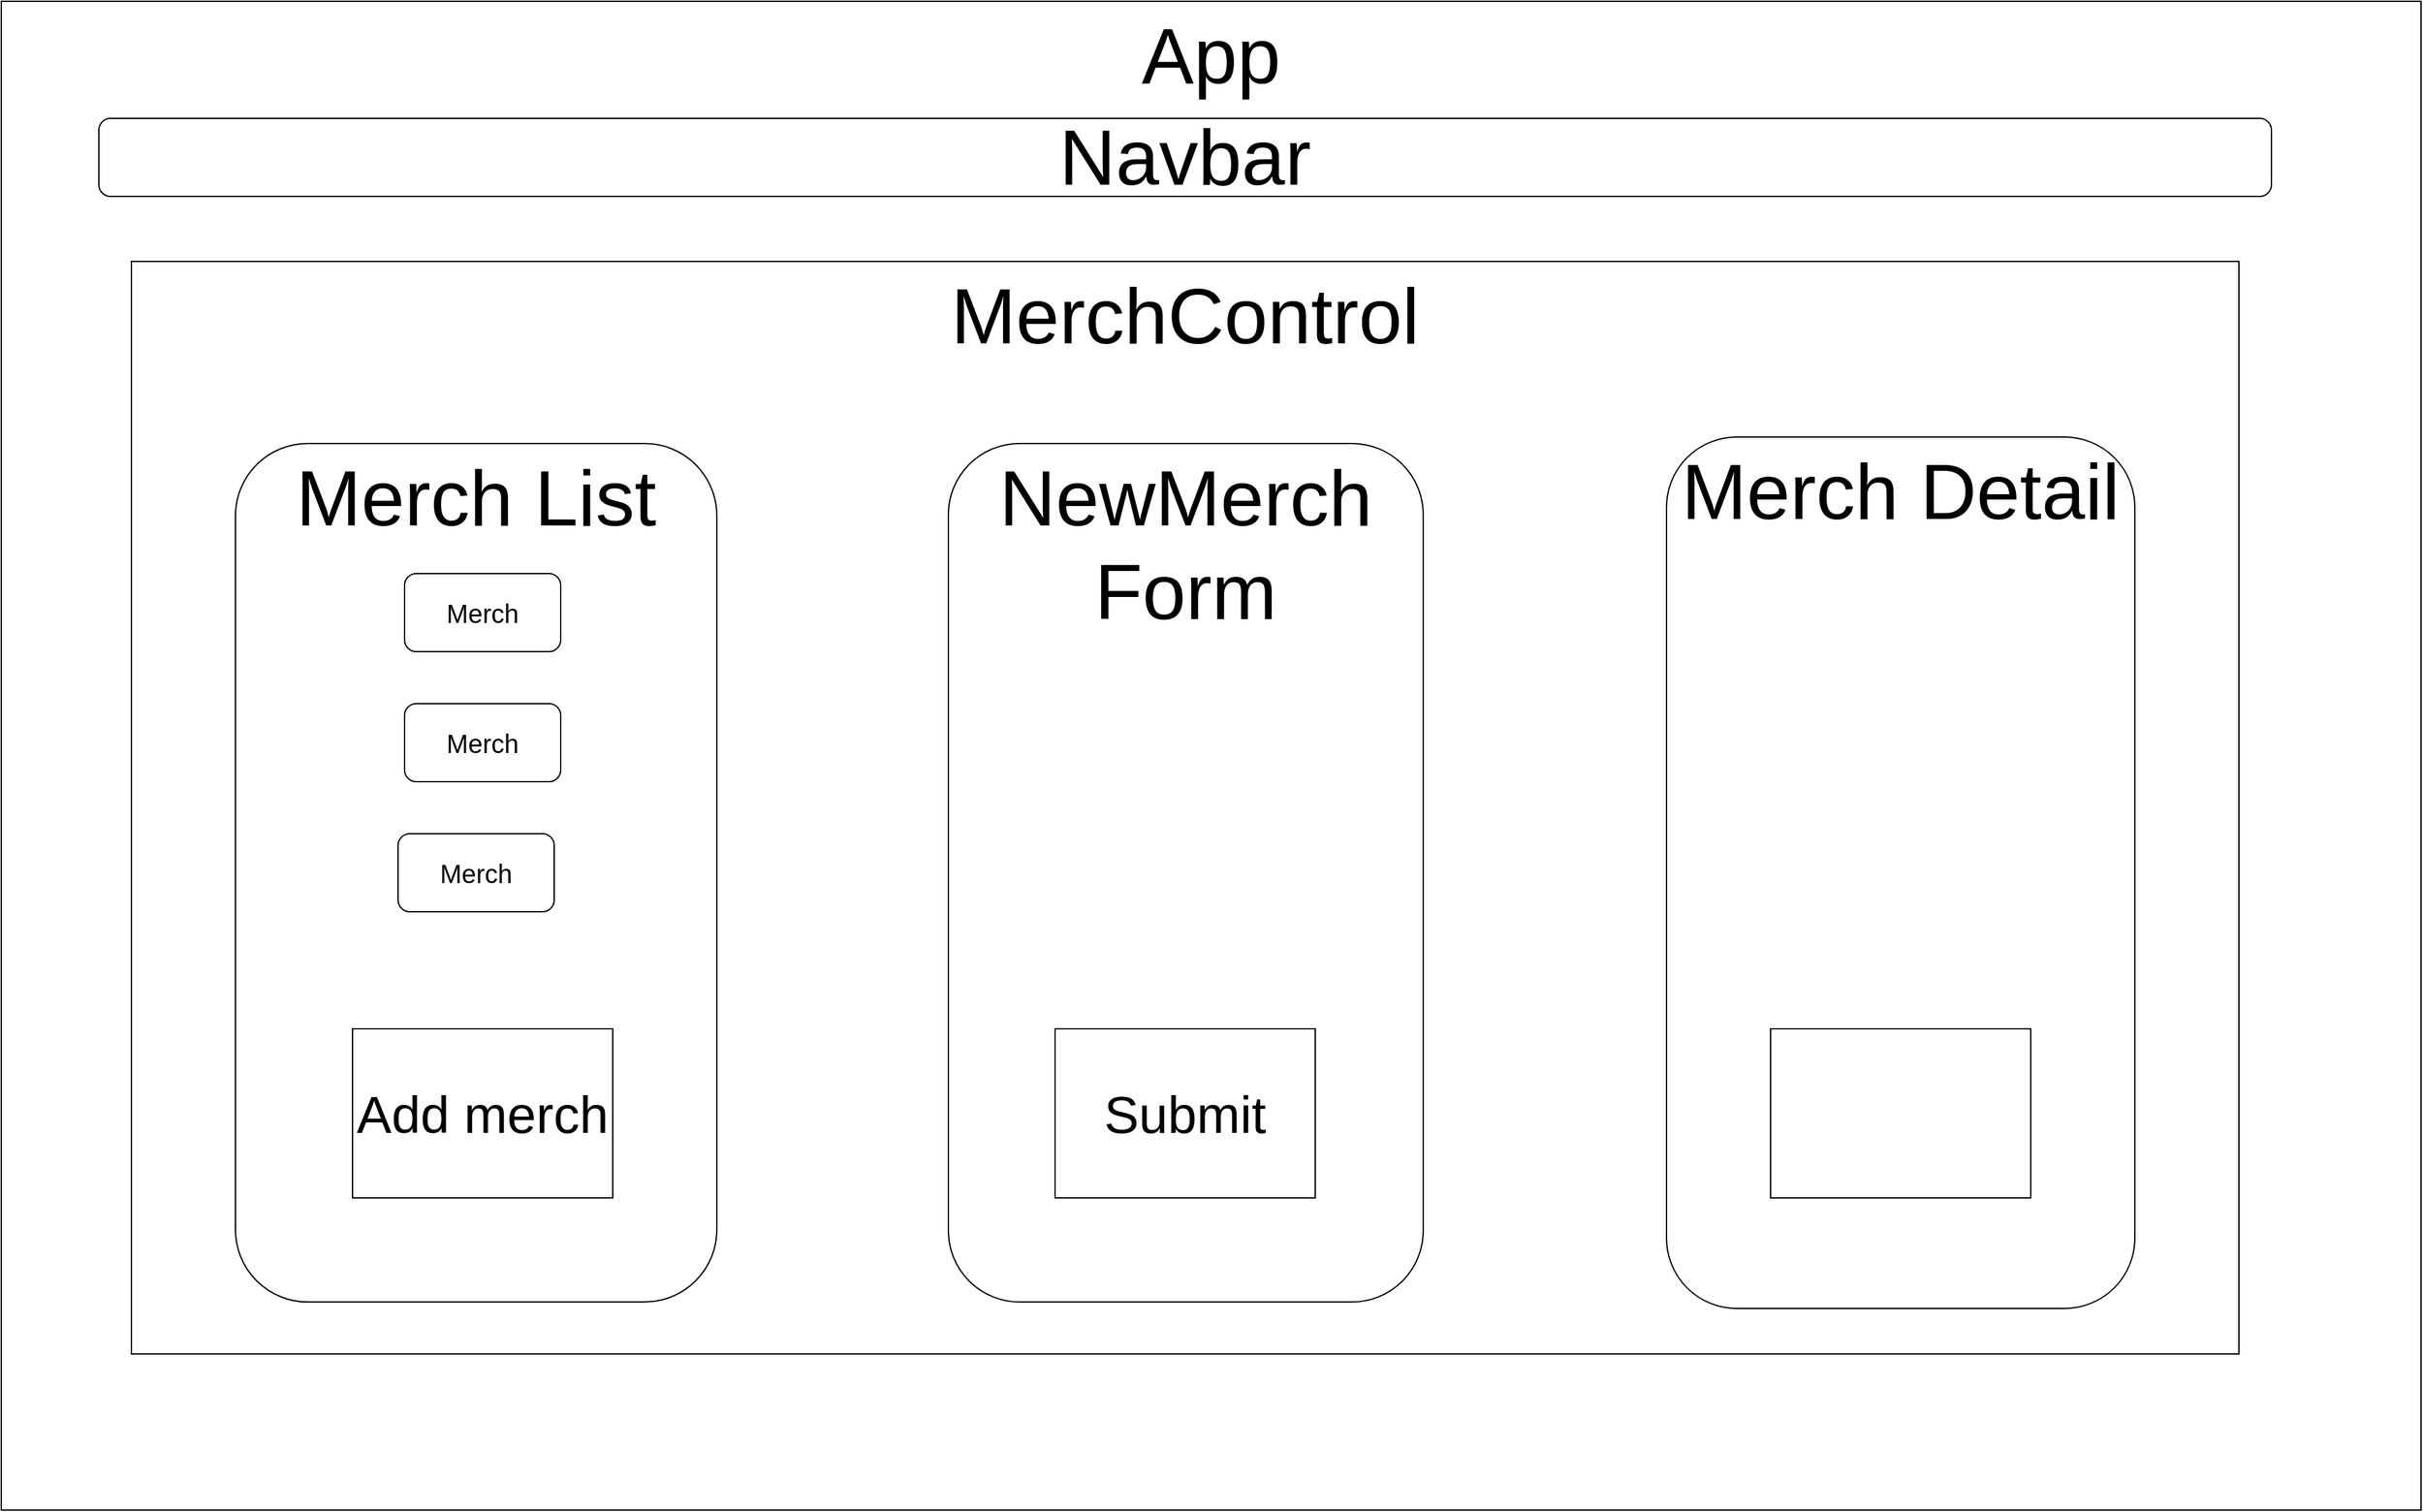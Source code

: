 <mxfile>
    <diagram id="ZKzgmVWO_qzG66_UkIin" name="Page-1">
        <mxGraphModel dx="2007" dy="2020" grid="1" gridSize="10" guides="1" tooltips="1" connect="1" arrows="1" fold="1" page="1" pageScale="1" pageWidth="1920" pageHeight="1200" math="0" shadow="0">
            <root>
                <mxCell id="0"/>
                <mxCell id="1" parent="0"/>
                <mxCell id="2" value="&lt;font style=&quot;font-size: 60px&quot;&gt;App&lt;/font&gt;" style="rounded=0;whiteSpace=wrap;html=1;horizontal=1;verticalAlign=top;" parent="1" vertex="1">
                    <mxGeometry x="50" y="40" width="1860" height="1160" as="geometry"/>
                </mxCell>
                <mxCell id="4" value="Navbar" style="rounded=1;whiteSpace=wrap;html=1;fontSize=60;" parent="1" vertex="1">
                    <mxGeometry x="125" y="130" width="1670" height="60" as="geometry"/>
                </mxCell>
                <mxCell id="5" value="MerchControl" style="rounded=0;whiteSpace=wrap;html=1;fontSize=60;verticalAlign=top;" parent="1" vertex="1">
                    <mxGeometry x="150" y="240" width="1620" height="840" as="geometry"/>
                </mxCell>
                <mxCell id="7" value="Merch List" style="rounded=1;whiteSpace=wrap;html=1;fontSize=60;verticalAlign=top;" parent="1" vertex="1">
                    <mxGeometry x="230" y="380" width="370" height="660" as="geometry"/>
                </mxCell>
                <mxCell id="8" value="NewMerch Form" style="rounded=1;whiteSpace=wrap;html=1;fontSize=60;verticalAlign=top;" parent="1" vertex="1">
                    <mxGeometry x="778" y="380" width="365" height="660" as="geometry"/>
                </mxCell>
                <mxCell id="9" value="Merch Detail" style="rounded=1;whiteSpace=wrap;html=1;fontSize=60;verticalAlign=top;" parent="1" vertex="1">
                    <mxGeometry x="1330" y="375" width="360" height="670" as="geometry"/>
                </mxCell>
                <mxCell id="10" value="Merch" style="rounded=1;whiteSpace=wrap;html=1;fontSize=20;" parent="1" vertex="1">
                    <mxGeometry x="360" y="480" width="120" height="60" as="geometry"/>
                </mxCell>
                <mxCell id="11" value="Merch" style="rounded=1;whiteSpace=wrap;html=1;fontSize=20;" parent="1" vertex="1">
                    <mxGeometry x="360" y="580" width="120" height="60" as="geometry"/>
                </mxCell>
                <mxCell id="12" value="Merch" style="rounded=1;whiteSpace=wrap;html=1;fontSize=20;" parent="1" vertex="1">
                    <mxGeometry x="355" y="680" width="120" height="60" as="geometry"/>
                </mxCell>
                <mxCell id="13" value="Add merch" style="rounded=0;whiteSpace=wrap;html=1;fontSize=40;" parent="1" vertex="1">
                    <mxGeometry x="320" y="830" width="200" height="130" as="geometry"/>
                </mxCell>
                <mxCell id="14" value="Submit" style="rounded=0;whiteSpace=wrap;html=1;fontSize=40;" parent="1" vertex="1">
                    <mxGeometry x="860" y="830" width="200" height="130" as="geometry"/>
                </mxCell>
                <mxCell id="15" value="" style="rounded=0;whiteSpace=wrap;html=1;fontSize=40;" parent="1" vertex="1">
                    <mxGeometry x="1410" y="830" width="200" height="130" as="geometry"/>
                </mxCell>
            </root>
        </mxGraphModel>
    </diagram>
    <diagram id="5Yldx7D7_8vW3LwwPjU1" name="Page-1">
        <mxGraphModel grid="1" gridSize="10" guides="1" tooltips="1" connect="1" arrows="1" page="1" fold="1" pageScale="1" pageWidth="1100" pageHeight="850" math="0" shadow="0">
            <root>
                <mxCell id="0"/>
                <mxCell id="1" parent="0"/>
            </root>
        </mxGraphModel>
    </diagram>
</mxfile>